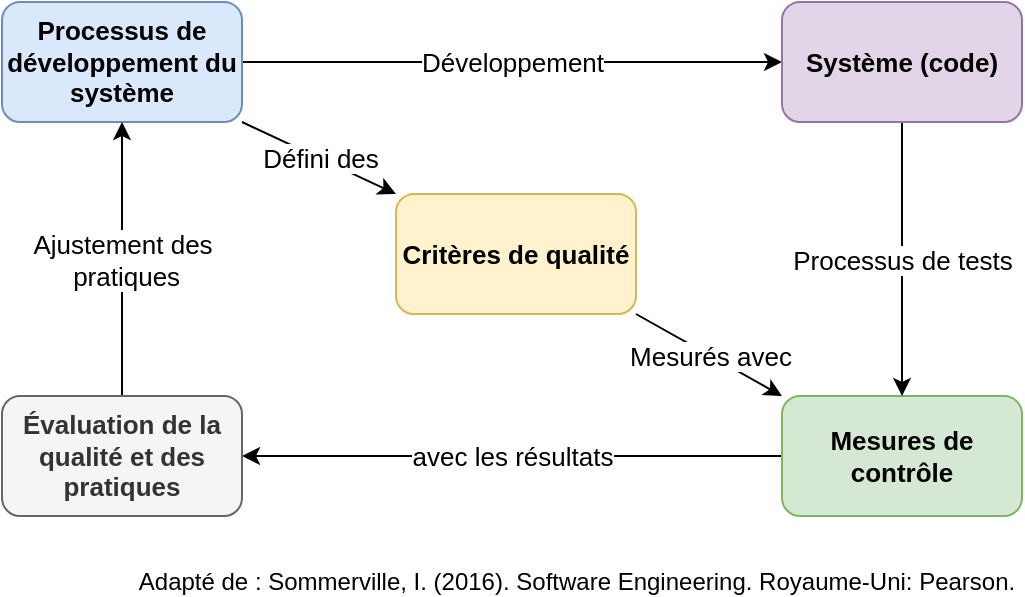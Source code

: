 <mxfile version="24.7.17">
  <diagram name="Page-1" id="eXb88i4asW79ScfNjEJs">
    <mxGraphModel dx="1434" dy="836" grid="0" gridSize="10" guides="1" tooltips="1" connect="1" arrows="1" fold="1" page="1" pageScale="1" pageWidth="827" pageHeight="1169" math="0" shadow="0">
      <root>
        <mxCell id="0" />
        <mxCell id="1" parent="0" />
        <mxCell id="vwdBF71OjpoYVVglcEnl-8" value="Développement" style="edgeStyle=orthogonalEdgeStyle;rounded=0;orthogonalLoop=1;jettySize=auto;html=1;exitX=1;exitY=0.5;exitDx=0;exitDy=0;entryX=0;entryY=0.5;entryDx=0;entryDy=0;fontSize=13;" edge="1" parent="1" source="vwdBF71OjpoYVVglcEnl-1" target="vwdBF71OjpoYVVglcEnl-5">
          <mxGeometry relative="1" as="geometry" />
        </mxCell>
        <mxCell id="vwdBF71OjpoYVVglcEnl-11" value="Défini des" style="rounded=0;orthogonalLoop=1;jettySize=auto;html=1;exitX=1;exitY=1;exitDx=0;exitDy=0;entryX=0;entryY=0;entryDx=0;entryDy=0;fontSize=13;" edge="1" parent="1" source="vwdBF71OjpoYVVglcEnl-1" target="vwdBF71OjpoYVVglcEnl-7">
          <mxGeometry relative="1" as="geometry" />
        </mxCell>
        <mxCell id="vwdBF71OjpoYVVglcEnl-1" value="Processus de développement du système" style="rounded=1;whiteSpace=wrap;html=1;fontSize=13;fillColor=#dae8fc;strokeColor=#6c8ebf;fontStyle=1" vertex="1" parent="1">
          <mxGeometry x="217" y="77" width="120" height="60" as="geometry" />
        </mxCell>
        <mxCell id="vwdBF71OjpoYVVglcEnl-2" value="Adapté de :&amp;nbsp;Sommerville, I. (2016). Software Engineering. Royaume-Uni: Pearson." style="whiteSpace=wrap;html=1;strokeColor=none;fontSize=12;" vertex="1" parent="1">
          <mxGeometry x="282" y="360" width="445" height="13" as="geometry" />
        </mxCell>
        <mxCell id="vwdBF71OjpoYVVglcEnl-12" value="avec les résultats" style="edgeStyle=orthogonalEdgeStyle;rounded=0;orthogonalLoop=1;jettySize=auto;html=1;exitX=0;exitY=0.5;exitDx=0;exitDy=0;entryX=1;entryY=0.5;entryDx=0;entryDy=0;fontSize=13;" edge="1" parent="1" source="vwdBF71OjpoYVVglcEnl-3" target="vwdBF71OjpoYVVglcEnl-4">
          <mxGeometry relative="1" as="geometry" />
        </mxCell>
        <mxCell id="vwdBF71OjpoYVVglcEnl-3" value="Mesures de contrôle" style="rounded=1;whiteSpace=wrap;html=1;fontSize=13;fillColor=#d5e8d4;strokeColor=#82b366;fontStyle=1" vertex="1" parent="1">
          <mxGeometry x="607" y="274" width="120" height="60" as="geometry" />
        </mxCell>
        <mxCell id="vwdBF71OjpoYVVglcEnl-13" value="Ajustement des&lt;div style=&quot;font-size: 13px;&quot;&gt;&amp;nbsp;pratiques&lt;/div&gt;" style="edgeStyle=orthogonalEdgeStyle;rounded=0;orthogonalLoop=1;jettySize=auto;html=1;exitX=0.5;exitY=0;exitDx=0;exitDy=0;entryX=0.5;entryY=1;entryDx=0;entryDy=0;fontSize=13;" edge="1" parent="1" source="vwdBF71OjpoYVVglcEnl-4" target="vwdBF71OjpoYVVglcEnl-1">
          <mxGeometry relative="1" as="geometry" />
        </mxCell>
        <mxCell id="vwdBF71OjpoYVVglcEnl-4" value="Évaluation de la qualité et des pratiques" style="rounded=1;whiteSpace=wrap;html=1;fontSize=13;fillColor=#f5f5f5;fontColor=#333333;strokeColor=#666666;fontStyle=1" vertex="1" parent="1">
          <mxGeometry x="217" y="274" width="120" height="60" as="geometry" />
        </mxCell>
        <mxCell id="vwdBF71OjpoYVVglcEnl-9" value="Processus de tests" style="edgeStyle=orthogonalEdgeStyle;rounded=0;orthogonalLoop=1;jettySize=auto;html=1;exitX=0.5;exitY=1;exitDx=0;exitDy=0;entryX=0.5;entryY=0;entryDx=0;entryDy=0;fontSize=13;" edge="1" parent="1" source="vwdBF71OjpoYVVglcEnl-5" target="vwdBF71OjpoYVVglcEnl-3">
          <mxGeometry relative="1" as="geometry" />
        </mxCell>
        <mxCell id="vwdBF71OjpoYVVglcEnl-5" value="Système (code)" style="rounded=1;whiteSpace=wrap;html=1;fontSize=13;fillColor=#e1d5e7;strokeColor=#9673a6;fontStyle=1" vertex="1" parent="1">
          <mxGeometry x="607" y="77" width="120" height="60" as="geometry" />
        </mxCell>
        <mxCell id="vwdBF71OjpoYVVglcEnl-10" value="Mesurés avec" style="rounded=0;orthogonalLoop=1;jettySize=auto;html=1;exitX=1;exitY=1;exitDx=0;exitDy=0;entryX=0;entryY=0;entryDx=0;entryDy=0;fontSize=13;" edge="1" parent="1" source="vwdBF71OjpoYVVglcEnl-7" target="vwdBF71OjpoYVVglcEnl-3">
          <mxGeometry relative="1" as="geometry" />
        </mxCell>
        <mxCell id="vwdBF71OjpoYVVglcEnl-7" value="Critères de qualité" style="rounded=1;whiteSpace=wrap;html=1;fontSize=13;fillColor=#fff2cc;strokeColor=#d6b656;fontStyle=1" vertex="1" parent="1">
          <mxGeometry x="414" y="173" width="120" height="60" as="geometry" />
        </mxCell>
      </root>
    </mxGraphModel>
  </diagram>
</mxfile>
